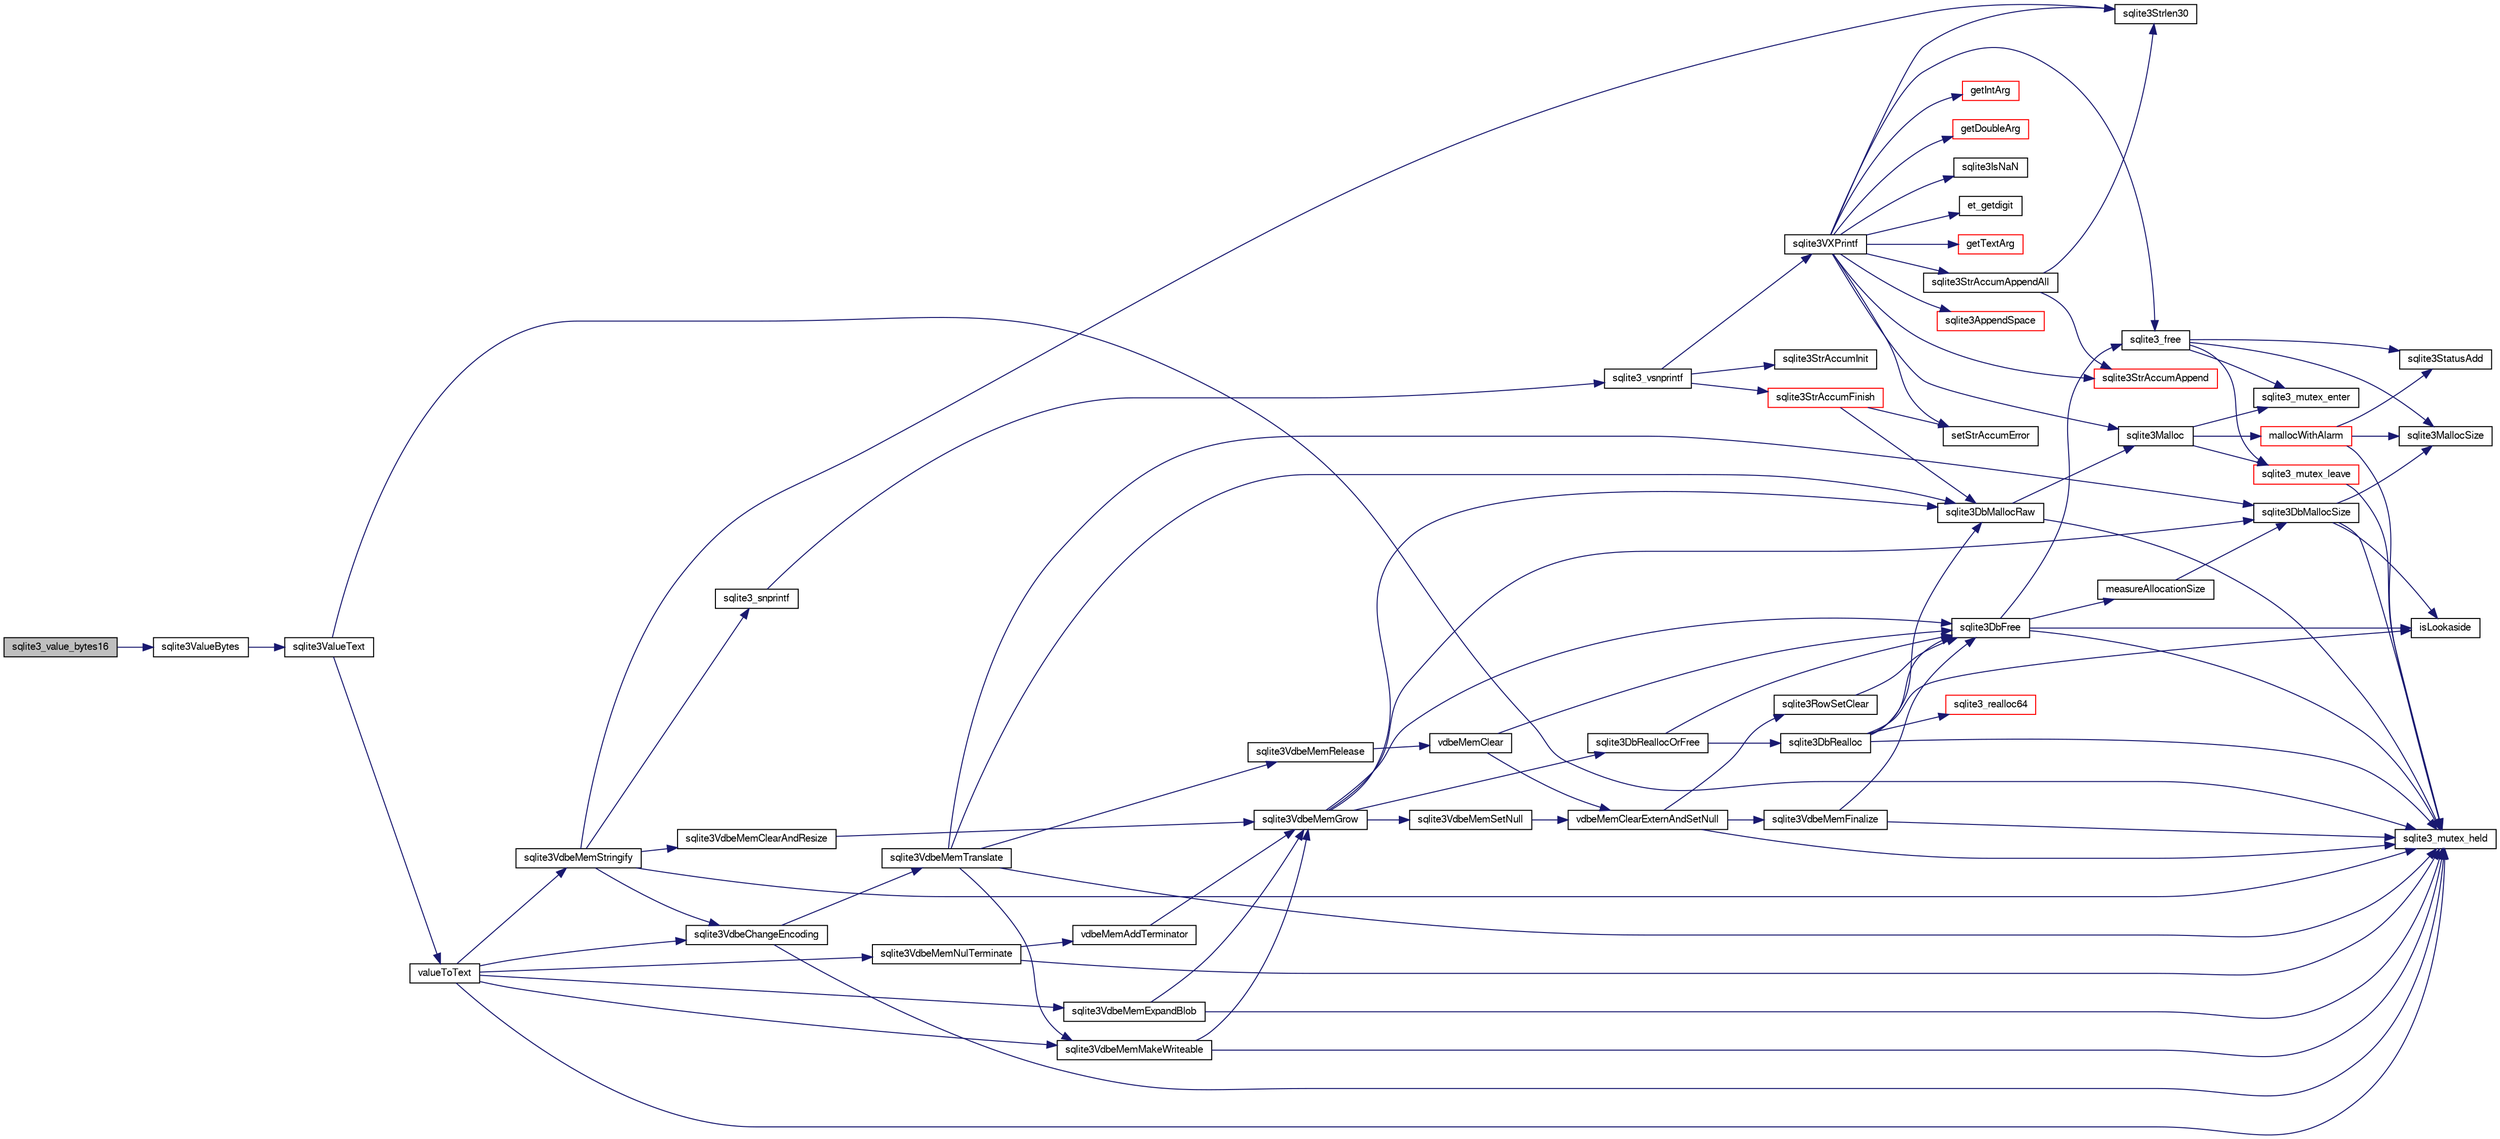 digraph "sqlite3_value_bytes16"
{
  edge [fontname="FreeSans",fontsize="10",labelfontname="FreeSans",labelfontsize="10"];
  node [fontname="FreeSans",fontsize="10",shape=record];
  rankdir="LR";
  Node394310 [label="sqlite3_value_bytes16",height=0.2,width=0.4,color="black", fillcolor="grey75", style="filled", fontcolor="black"];
  Node394310 -> Node394311 [color="midnightblue",fontsize="10",style="solid",fontname="FreeSans"];
  Node394311 [label="sqlite3ValueBytes",height=0.2,width=0.4,color="black", fillcolor="white", style="filled",URL="$sqlite3_8c.html#a2eac906bf499092dbbbfbb47ae75ad06"];
  Node394311 -> Node394312 [color="midnightblue",fontsize="10",style="solid",fontname="FreeSans"];
  Node394312 [label="sqlite3ValueText",height=0.2,width=0.4,color="black", fillcolor="white", style="filled",URL="$sqlite3_8c.html#ad567a94e52d1adf81f4857fdba00a59b"];
  Node394312 -> Node394313 [color="midnightblue",fontsize="10",style="solid",fontname="FreeSans"];
  Node394313 [label="sqlite3_mutex_held",height=0.2,width=0.4,color="black", fillcolor="white", style="filled",URL="$sqlite3_8c.html#acf77da68932b6bc163c5e68547ecc3e7"];
  Node394312 -> Node394314 [color="midnightblue",fontsize="10",style="solid",fontname="FreeSans"];
  Node394314 [label="valueToText",height=0.2,width=0.4,color="black", fillcolor="white", style="filled",URL="$sqlite3_8c.html#abded1c4848e5c5901949c02af499044c"];
  Node394314 -> Node394313 [color="midnightblue",fontsize="10",style="solid",fontname="FreeSans"];
  Node394314 -> Node394315 [color="midnightblue",fontsize="10",style="solid",fontname="FreeSans"];
  Node394315 [label="sqlite3VdbeMemExpandBlob",height=0.2,width=0.4,color="black", fillcolor="white", style="filled",URL="$sqlite3_8c.html#afa1d06c05f058623f190c05aac4a5c7c"];
  Node394315 -> Node394313 [color="midnightblue",fontsize="10",style="solid",fontname="FreeSans"];
  Node394315 -> Node394316 [color="midnightblue",fontsize="10",style="solid",fontname="FreeSans"];
  Node394316 [label="sqlite3VdbeMemGrow",height=0.2,width=0.4,color="black", fillcolor="white", style="filled",URL="$sqlite3_8c.html#aba753c9690ae0ba31b5100945cf29447"];
  Node394316 -> Node394317 [color="midnightblue",fontsize="10",style="solid",fontname="FreeSans"];
  Node394317 [label="sqlite3DbMallocSize",height=0.2,width=0.4,color="black", fillcolor="white", style="filled",URL="$sqlite3_8c.html#aa397e5a8a03495203a0767abf0a71f86"];
  Node394317 -> Node394318 [color="midnightblue",fontsize="10",style="solid",fontname="FreeSans"];
  Node394318 [label="sqlite3MallocSize",height=0.2,width=0.4,color="black", fillcolor="white", style="filled",URL="$sqlite3_8c.html#acf5d2a5f35270bafb050bd2def576955"];
  Node394317 -> Node394313 [color="midnightblue",fontsize="10",style="solid",fontname="FreeSans"];
  Node394317 -> Node394319 [color="midnightblue",fontsize="10",style="solid",fontname="FreeSans"];
  Node394319 [label="isLookaside",height=0.2,width=0.4,color="black", fillcolor="white", style="filled",URL="$sqlite3_8c.html#a770fa05ff9717b75e16f4d968a77b897"];
  Node394316 -> Node394320 [color="midnightblue",fontsize="10",style="solid",fontname="FreeSans"];
  Node394320 [label="sqlite3DbReallocOrFree",height=0.2,width=0.4,color="black", fillcolor="white", style="filled",URL="$sqlite3_8c.html#a532a9fd62eeb46b61885a0fff075231c"];
  Node394320 -> Node394321 [color="midnightblue",fontsize="10",style="solid",fontname="FreeSans"];
  Node394321 [label="sqlite3DbRealloc",height=0.2,width=0.4,color="black", fillcolor="white", style="filled",URL="$sqlite3_8c.html#ae028f4902a9d29bcaf310ff289ee87dc"];
  Node394321 -> Node394313 [color="midnightblue",fontsize="10",style="solid",fontname="FreeSans"];
  Node394321 -> Node394322 [color="midnightblue",fontsize="10",style="solid",fontname="FreeSans"];
  Node394322 [label="sqlite3DbMallocRaw",height=0.2,width=0.4,color="black", fillcolor="white", style="filled",URL="$sqlite3_8c.html#abbe8be0cf7175e11ddc3e2218fad924e"];
  Node394322 -> Node394313 [color="midnightblue",fontsize="10",style="solid",fontname="FreeSans"];
  Node394322 -> Node394323 [color="midnightblue",fontsize="10",style="solid",fontname="FreeSans"];
  Node394323 [label="sqlite3Malloc",height=0.2,width=0.4,color="black", fillcolor="white", style="filled",URL="$sqlite3_8c.html#a361a2eaa846b1885f123abe46f5d8b2b"];
  Node394323 -> Node394324 [color="midnightblue",fontsize="10",style="solid",fontname="FreeSans"];
  Node394324 [label="sqlite3_mutex_enter",height=0.2,width=0.4,color="black", fillcolor="white", style="filled",URL="$sqlite3_8c.html#a1c12cde690bd89f104de5cbad12a6bf5"];
  Node394323 -> Node394325 [color="midnightblue",fontsize="10",style="solid",fontname="FreeSans"];
  Node394325 [label="mallocWithAlarm",height=0.2,width=0.4,color="red", fillcolor="white", style="filled",URL="$sqlite3_8c.html#ab070d5cf8e48ec8a6a43cf025d48598b"];
  Node394325 -> Node394313 [color="midnightblue",fontsize="10",style="solid",fontname="FreeSans"];
  Node394325 -> Node394318 [color="midnightblue",fontsize="10",style="solid",fontname="FreeSans"];
  Node394325 -> Node394331 [color="midnightblue",fontsize="10",style="solid",fontname="FreeSans"];
  Node394331 [label="sqlite3StatusAdd",height=0.2,width=0.4,color="black", fillcolor="white", style="filled",URL="$sqlite3_8c.html#afa029f93586aeab4cc85360905dae9cd"];
  Node394323 -> Node394329 [color="midnightblue",fontsize="10",style="solid",fontname="FreeSans"];
  Node394329 [label="sqlite3_mutex_leave",height=0.2,width=0.4,color="red", fillcolor="white", style="filled",URL="$sqlite3_8c.html#a5838d235601dbd3c1fa993555c6bcc93"];
  Node394329 -> Node394313 [color="midnightblue",fontsize="10",style="solid",fontname="FreeSans"];
  Node394321 -> Node394319 [color="midnightblue",fontsize="10",style="solid",fontname="FreeSans"];
  Node394321 -> Node394332 [color="midnightblue",fontsize="10",style="solid",fontname="FreeSans"];
  Node394332 [label="sqlite3DbFree",height=0.2,width=0.4,color="black", fillcolor="white", style="filled",URL="$sqlite3_8c.html#ac70ab821a6607b4a1b909582dc37a069"];
  Node394332 -> Node394313 [color="midnightblue",fontsize="10",style="solid",fontname="FreeSans"];
  Node394332 -> Node394333 [color="midnightblue",fontsize="10",style="solid",fontname="FreeSans"];
  Node394333 [label="measureAllocationSize",height=0.2,width=0.4,color="black", fillcolor="white", style="filled",URL="$sqlite3_8c.html#a45731e644a22fdb756e2b6337224217a"];
  Node394333 -> Node394317 [color="midnightblue",fontsize="10",style="solid",fontname="FreeSans"];
  Node394332 -> Node394319 [color="midnightblue",fontsize="10",style="solid",fontname="FreeSans"];
  Node394332 -> Node394334 [color="midnightblue",fontsize="10",style="solid",fontname="FreeSans"];
  Node394334 [label="sqlite3_free",height=0.2,width=0.4,color="black", fillcolor="white", style="filled",URL="$sqlite3_8c.html#a6552349e36a8a691af5487999ab09519"];
  Node394334 -> Node394324 [color="midnightblue",fontsize="10",style="solid",fontname="FreeSans"];
  Node394334 -> Node394331 [color="midnightblue",fontsize="10",style="solid",fontname="FreeSans"];
  Node394334 -> Node394318 [color="midnightblue",fontsize="10",style="solid",fontname="FreeSans"];
  Node394334 -> Node394329 [color="midnightblue",fontsize="10",style="solid",fontname="FreeSans"];
  Node394321 -> Node394335 [color="midnightblue",fontsize="10",style="solid",fontname="FreeSans"];
  Node394335 [label="sqlite3_realloc64",height=0.2,width=0.4,color="red", fillcolor="white", style="filled",URL="$sqlite3_8c.html#a3765a714077ee547e811034236dc9ecd"];
  Node394320 -> Node394332 [color="midnightblue",fontsize="10",style="solid",fontname="FreeSans"];
  Node394316 -> Node394332 [color="midnightblue",fontsize="10",style="solid",fontname="FreeSans"];
  Node394316 -> Node394322 [color="midnightblue",fontsize="10",style="solid",fontname="FreeSans"];
  Node394316 -> Node394432 [color="midnightblue",fontsize="10",style="solid",fontname="FreeSans"];
  Node394432 [label="sqlite3VdbeMemSetNull",height=0.2,width=0.4,color="black", fillcolor="white", style="filled",URL="$sqlite3_8c.html#ae01092c23aebaf8a3ebdf3954609b410"];
  Node394432 -> Node394433 [color="midnightblue",fontsize="10",style="solid",fontname="FreeSans"];
  Node394433 [label="vdbeMemClearExternAndSetNull",height=0.2,width=0.4,color="black", fillcolor="white", style="filled",URL="$sqlite3_8c.html#a29c41a360fb0e86b817777daf061230c"];
  Node394433 -> Node394313 [color="midnightblue",fontsize="10",style="solid",fontname="FreeSans"];
  Node394433 -> Node394434 [color="midnightblue",fontsize="10",style="solid",fontname="FreeSans"];
  Node394434 [label="sqlite3VdbeMemFinalize",height=0.2,width=0.4,color="black", fillcolor="white", style="filled",URL="$sqlite3_8c.html#a2568220f48ddef81b1c43e401042d9d2"];
  Node394434 -> Node394313 [color="midnightblue",fontsize="10",style="solid",fontname="FreeSans"];
  Node394434 -> Node394332 [color="midnightblue",fontsize="10",style="solid",fontname="FreeSans"];
  Node394433 -> Node394435 [color="midnightblue",fontsize="10",style="solid",fontname="FreeSans"];
  Node394435 [label="sqlite3RowSetClear",height=0.2,width=0.4,color="black", fillcolor="white", style="filled",URL="$sqlite3_8c.html#ae153de0cd969511a607e26deeca80342"];
  Node394435 -> Node394332 [color="midnightblue",fontsize="10",style="solid",fontname="FreeSans"];
  Node394314 -> Node394588 [color="midnightblue",fontsize="10",style="solid",fontname="FreeSans"];
  Node394588 [label="sqlite3VdbeChangeEncoding",height=0.2,width=0.4,color="black", fillcolor="white", style="filled",URL="$sqlite3_8c.html#aa7cf8e488bf8cf9ec18528f52a40de31"];
  Node394588 -> Node394313 [color="midnightblue",fontsize="10",style="solid",fontname="FreeSans"];
  Node394588 -> Node394589 [color="midnightblue",fontsize="10",style="solid",fontname="FreeSans"];
  Node394589 [label="sqlite3VdbeMemTranslate",height=0.2,width=0.4,color="black", fillcolor="white", style="filled",URL="$sqlite3_8c.html#adc5f07459f00d96ec7591be255d029f5"];
  Node394589 -> Node394313 [color="midnightblue",fontsize="10",style="solid",fontname="FreeSans"];
  Node394589 -> Node394440 [color="midnightblue",fontsize="10",style="solid",fontname="FreeSans"];
  Node394440 [label="sqlite3VdbeMemMakeWriteable",height=0.2,width=0.4,color="black", fillcolor="white", style="filled",URL="$sqlite3_8c.html#afabdd8032205a36c69ad191c6bbb6a34"];
  Node394440 -> Node394313 [color="midnightblue",fontsize="10",style="solid",fontname="FreeSans"];
  Node394440 -> Node394316 [color="midnightblue",fontsize="10",style="solid",fontname="FreeSans"];
  Node394589 -> Node394322 [color="midnightblue",fontsize="10",style="solid",fontname="FreeSans"];
  Node394589 -> Node394437 [color="midnightblue",fontsize="10",style="solid",fontname="FreeSans"];
  Node394437 [label="sqlite3VdbeMemRelease",height=0.2,width=0.4,color="black", fillcolor="white", style="filled",URL="$sqlite3_8c.html#a90606361dbeba88159fd6ff03fcc10cc"];
  Node394437 -> Node394438 [color="midnightblue",fontsize="10",style="solid",fontname="FreeSans"];
  Node394438 [label="vdbeMemClear",height=0.2,width=0.4,color="black", fillcolor="white", style="filled",URL="$sqlite3_8c.html#a489eef6e55ad0dadf67578726b935d12"];
  Node394438 -> Node394433 [color="midnightblue",fontsize="10",style="solid",fontname="FreeSans"];
  Node394438 -> Node394332 [color="midnightblue",fontsize="10",style="solid",fontname="FreeSans"];
  Node394589 -> Node394317 [color="midnightblue",fontsize="10",style="solid",fontname="FreeSans"];
  Node394314 -> Node394440 [color="midnightblue",fontsize="10",style="solid",fontname="FreeSans"];
  Node394314 -> Node394590 [color="midnightblue",fontsize="10",style="solid",fontname="FreeSans"];
  Node394590 [label="sqlite3VdbeMemNulTerminate",height=0.2,width=0.4,color="black", fillcolor="white", style="filled",URL="$sqlite3_8c.html#ad72ffa8a87fad7797ceeca0682df6aa3"];
  Node394590 -> Node394313 [color="midnightblue",fontsize="10",style="solid",fontname="FreeSans"];
  Node394590 -> Node394591 [color="midnightblue",fontsize="10",style="solid",fontname="FreeSans"];
  Node394591 [label="vdbeMemAddTerminator",height=0.2,width=0.4,color="black", fillcolor="white", style="filled",URL="$sqlite3_8c.html#a01c7c7c70bf090b2882bce28aa35c4c9"];
  Node394591 -> Node394316 [color="midnightblue",fontsize="10",style="solid",fontname="FreeSans"];
  Node394314 -> Node394592 [color="midnightblue",fontsize="10",style="solid",fontname="FreeSans"];
  Node394592 [label="sqlite3VdbeMemStringify",height=0.2,width=0.4,color="black", fillcolor="white", style="filled",URL="$sqlite3_8c.html#aaf8a4e6bd1059297d279570e30b7680a"];
  Node394592 -> Node394313 [color="midnightblue",fontsize="10",style="solid",fontname="FreeSans"];
  Node394592 -> Node394436 [color="midnightblue",fontsize="10",style="solid",fontname="FreeSans"];
  Node394436 [label="sqlite3VdbeMemClearAndResize",height=0.2,width=0.4,color="black", fillcolor="white", style="filled",URL="$sqlite3_8c.html#add082be4aa46084ecdf023cfac898231"];
  Node394436 -> Node394316 [color="midnightblue",fontsize="10",style="solid",fontname="FreeSans"];
  Node394592 -> Node394506 [color="midnightblue",fontsize="10",style="solid",fontname="FreeSans"];
  Node394506 [label="sqlite3_snprintf",height=0.2,width=0.4,color="black", fillcolor="white", style="filled",URL="$sqlite3_8c.html#aa2695a752e971577f5784122f2013c40"];
  Node394506 -> Node394507 [color="midnightblue",fontsize="10",style="solid",fontname="FreeSans"];
  Node394507 [label="sqlite3_vsnprintf",height=0.2,width=0.4,color="black", fillcolor="white", style="filled",URL="$sqlite3_8c.html#a0862c03aea71d62847e452aa655add42"];
  Node394507 -> Node394361 [color="midnightblue",fontsize="10",style="solid",fontname="FreeSans"];
  Node394361 [label="sqlite3StrAccumInit",height=0.2,width=0.4,color="black", fillcolor="white", style="filled",URL="$sqlite3_8c.html#aabf95e113b9d54d519cd15a56215f560"];
  Node394507 -> Node394362 [color="midnightblue",fontsize="10",style="solid",fontname="FreeSans"];
  Node394362 [label="sqlite3VXPrintf",height=0.2,width=0.4,color="black", fillcolor="white", style="filled",URL="$sqlite3_8c.html#a63c25806c9bd4a2b76f9a0eb232c6bde"];
  Node394362 -> Node394363 [color="midnightblue",fontsize="10",style="solid",fontname="FreeSans"];
  Node394363 [label="sqlite3StrAccumAppend",height=0.2,width=0.4,color="red", fillcolor="white", style="filled",URL="$sqlite3_8c.html#a56664fa33def33c5a5245b623441d5e0"];
  Node394362 -> Node394370 [color="midnightblue",fontsize="10",style="solid",fontname="FreeSans"];
  Node394370 [label="getIntArg",height=0.2,width=0.4,color="red", fillcolor="white", style="filled",URL="$sqlite3_8c.html#abff258963dbd9205fb299851a64c67be"];
  Node394362 -> Node394323 [color="midnightblue",fontsize="10",style="solid",fontname="FreeSans"];
  Node394362 -> Node394366 [color="midnightblue",fontsize="10",style="solid",fontname="FreeSans"];
  Node394366 [label="setStrAccumError",height=0.2,width=0.4,color="black", fillcolor="white", style="filled",URL="$sqlite3_8c.html#a3dc479a1fc8ba1ab8edfe51f8a0b102c"];
  Node394362 -> Node394376 [color="midnightblue",fontsize="10",style="solid",fontname="FreeSans"];
  Node394376 [label="getDoubleArg",height=0.2,width=0.4,color="red", fillcolor="white", style="filled",URL="$sqlite3_8c.html#a1cf25120072c85bd261983b24c12c3d9"];
  Node394362 -> Node394380 [color="midnightblue",fontsize="10",style="solid",fontname="FreeSans"];
  Node394380 [label="sqlite3IsNaN",height=0.2,width=0.4,color="black", fillcolor="white", style="filled",URL="$sqlite3_8c.html#aed4d78203877c3486765ccbc7feebb50"];
  Node394362 -> Node394381 [color="midnightblue",fontsize="10",style="solid",fontname="FreeSans"];
  Node394381 [label="sqlite3Strlen30",height=0.2,width=0.4,color="black", fillcolor="white", style="filled",URL="$sqlite3_8c.html#a3dcd80ba41f1a308193dee74857b62a7"];
  Node394362 -> Node394382 [color="midnightblue",fontsize="10",style="solid",fontname="FreeSans"];
  Node394382 [label="et_getdigit",height=0.2,width=0.4,color="black", fillcolor="white", style="filled",URL="$sqlite3_8c.html#a40c5a308749ad07cc2397a53e081bff0"];
  Node394362 -> Node394383 [color="midnightblue",fontsize="10",style="solid",fontname="FreeSans"];
  Node394383 [label="getTextArg",height=0.2,width=0.4,color="red", fillcolor="white", style="filled",URL="$sqlite3_8c.html#afbb41850423ef20071cefaab0431e04d"];
  Node394362 -> Node394385 [color="midnightblue",fontsize="10",style="solid",fontname="FreeSans"];
  Node394385 [label="sqlite3StrAccumAppendAll",height=0.2,width=0.4,color="black", fillcolor="white", style="filled",URL="$sqlite3_8c.html#acaf8f3e4f99a3c3a4a77e9c987547289"];
  Node394385 -> Node394363 [color="midnightblue",fontsize="10",style="solid",fontname="FreeSans"];
  Node394385 -> Node394381 [color="midnightblue",fontsize="10",style="solid",fontname="FreeSans"];
  Node394362 -> Node394386 [color="midnightblue",fontsize="10",style="solid",fontname="FreeSans"];
  Node394386 [label="sqlite3AppendSpace",height=0.2,width=0.4,color="red", fillcolor="white", style="filled",URL="$sqlite3_8c.html#aefd38a5afc0020d4a93855c3ee7c63a8"];
  Node394362 -> Node394334 [color="midnightblue",fontsize="10",style="solid",fontname="FreeSans"];
  Node394507 -> Node394387 [color="midnightblue",fontsize="10",style="solid",fontname="FreeSans"];
  Node394387 [label="sqlite3StrAccumFinish",height=0.2,width=0.4,color="red", fillcolor="white", style="filled",URL="$sqlite3_8c.html#adb7f26b10ac1b847db6f000ef4c2e2ba"];
  Node394387 -> Node394322 [color="midnightblue",fontsize="10",style="solid",fontname="FreeSans"];
  Node394387 -> Node394366 [color="midnightblue",fontsize="10",style="solid",fontname="FreeSans"];
  Node394592 -> Node394381 [color="midnightblue",fontsize="10",style="solid",fontname="FreeSans"];
  Node394592 -> Node394588 [color="midnightblue",fontsize="10",style="solid",fontname="FreeSans"];
}
